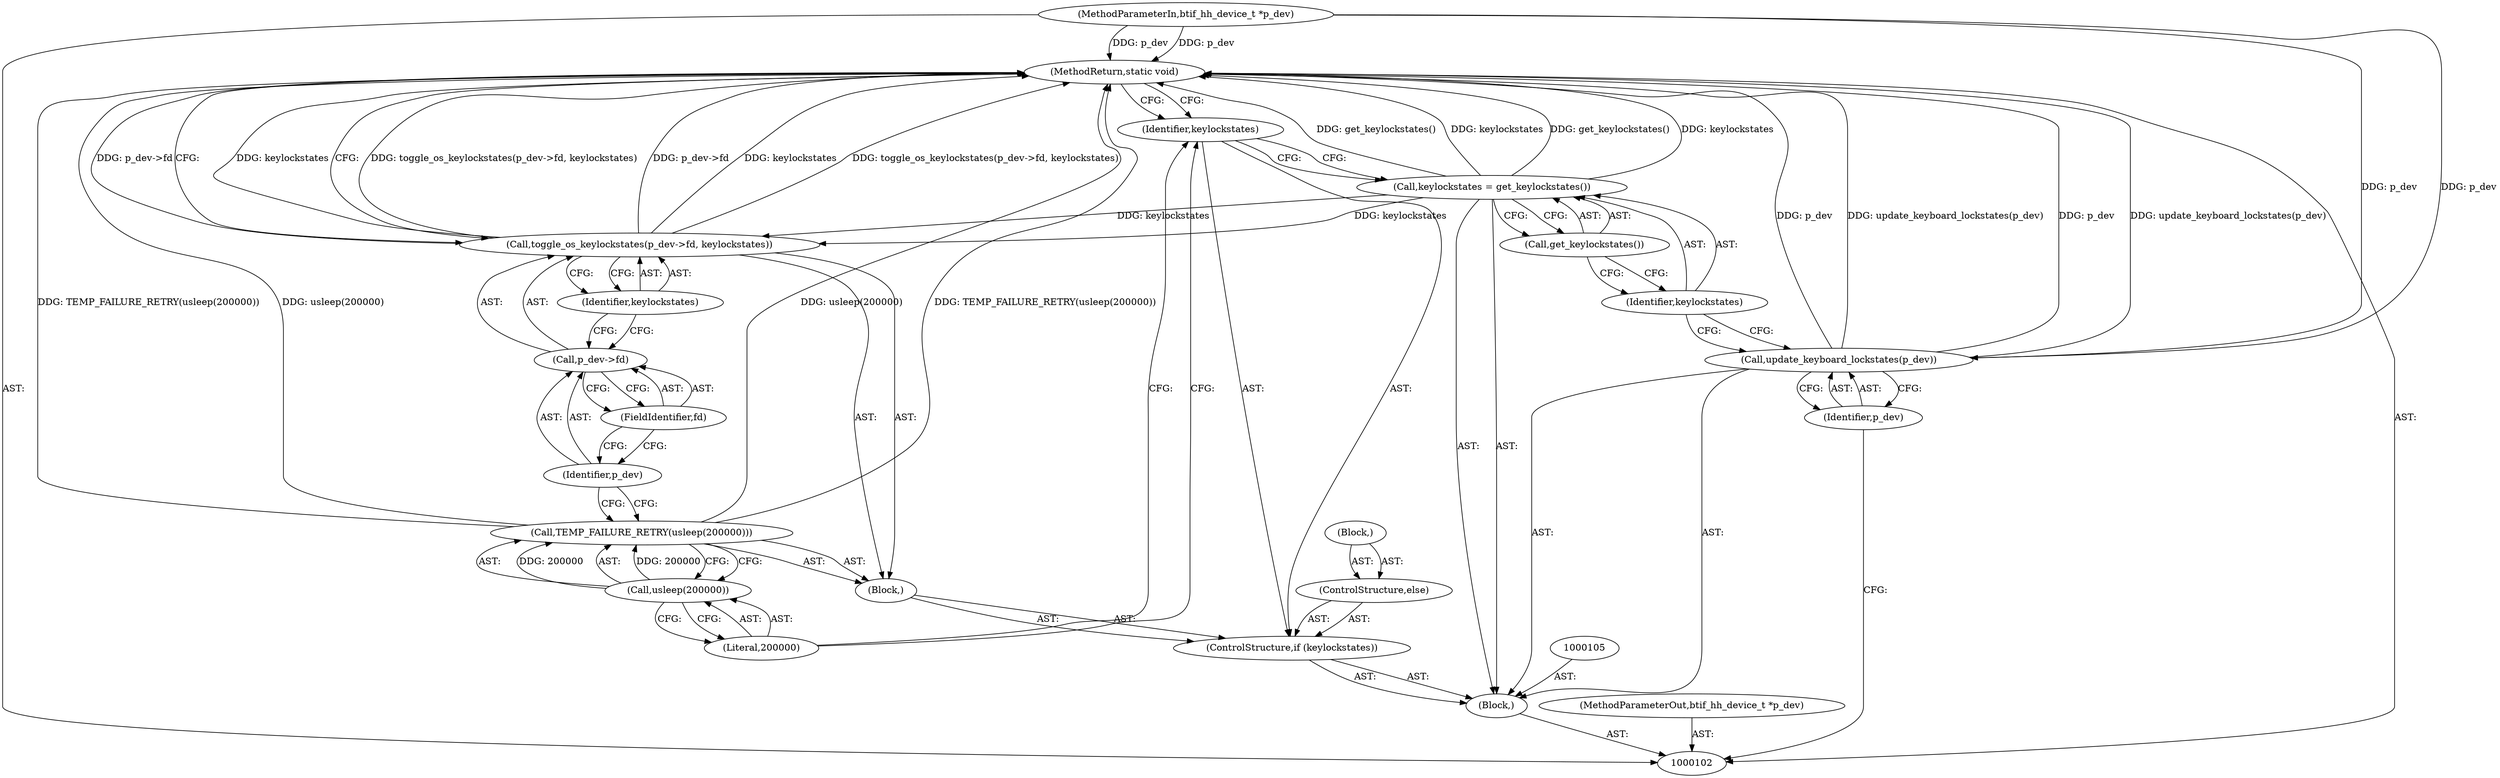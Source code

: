 digraph "0_Android_472271b153c5dc53c28beac55480a8d8434b2d5c_14" {
"1000124" [label="(MethodReturn,static void)"];
"1000103" [label="(MethodParameterIn,btif_hh_device_t *p_dev)"];
"1000160" [label="(MethodParameterOut,btif_hh_device_t *p_dev)"];
"1000110" [label="(Call,get_keylockstates())"];
"1000108" [label="(Call,keylockstates = get_keylockstates())"];
"1000109" [label="(Identifier,keylockstates)"];
"1000111" [label="(ControlStructure,if (keylockstates))"];
"1000112" [label="(Identifier,keylockstates)"];
"1000113" [label="(Block,)"];
"1000104" [label="(Block,)"];
"1000115" [label="(Call,usleep(200000))"];
"1000116" [label="(Literal,200000)"];
"1000114" [label="(Call,TEMP_FAILURE_RETRY(usleep(200000)))"];
"1000118" [label="(Call,p_dev->fd)"];
"1000119" [label="(Identifier,p_dev)"];
"1000120" [label="(FieldIdentifier,fd)"];
"1000121" [label="(Identifier,keylockstates)"];
"1000117" [label="(Call,toggle_os_keylockstates(p_dev->fd, keylockstates))"];
"1000122" [label="(ControlStructure,else)"];
"1000123" [label="(Block,)"];
"1000107" [label="(Identifier,p_dev)"];
"1000106" [label="(Call,update_keyboard_lockstates(p_dev))"];
"1000124" -> "1000102"  [label="AST: "];
"1000124" -> "1000117"  [label="CFG: "];
"1000124" -> "1000112"  [label="CFG: "];
"1000117" -> "1000124"  [label="DDG: toggle_os_keylockstates(p_dev->fd, keylockstates)"];
"1000117" -> "1000124"  [label="DDG: p_dev->fd"];
"1000117" -> "1000124"  [label="DDG: keylockstates"];
"1000106" -> "1000124"  [label="DDG: p_dev"];
"1000106" -> "1000124"  [label="DDG: update_keyboard_lockstates(p_dev)"];
"1000114" -> "1000124"  [label="DDG: TEMP_FAILURE_RETRY(usleep(200000))"];
"1000114" -> "1000124"  [label="DDG: usleep(200000)"];
"1000103" -> "1000124"  [label="DDG: p_dev"];
"1000108" -> "1000124"  [label="DDG: get_keylockstates()"];
"1000108" -> "1000124"  [label="DDG: keylockstates"];
"1000103" -> "1000102"  [label="AST: "];
"1000103" -> "1000124"  [label="DDG: p_dev"];
"1000103" -> "1000106"  [label="DDG: p_dev"];
"1000160" -> "1000102"  [label="AST: "];
"1000110" -> "1000108"  [label="AST: "];
"1000110" -> "1000109"  [label="CFG: "];
"1000108" -> "1000110"  [label="CFG: "];
"1000108" -> "1000104"  [label="AST: "];
"1000108" -> "1000110"  [label="CFG: "];
"1000109" -> "1000108"  [label="AST: "];
"1000110" -> "1000108"  [label="AST: "];
"1000112" -> "1000108"  [label="CFG: "];
"1000108" -> "1000124"  [label="DDG: get_keylockstates()"];
"1000108" -> "1000124"  [label="DDG: keylockstates"];
"1000108" -> "1000117"  [label="DDG: keylockstates"];
"1000109" -> "1000108"  [label="AST: "];
"1000109" -> "1000106"  [label="CFG: "];
"1000110" -> "1000109"  [label="CFG: "];
"1000111" -> "1000104"  [label="AST: "];
"1000112" -> "1000111"  [label="AST: "];
"1000113" -> "1000111"  [label="AST: "];
"1000122" -> "1000111"  [label="AST: "];
"1000112" -> "1000111"  [label="AST: "];
"1000112" -> "1000108"  [label="CFG: "];
"1000116" -> "1000112"  [label="CFG: "];
"1000124" -> "1000112"  [label="CFG: "];
"1000113" -> "1000111"  [label="AST: "];
"1000114" -> "1000113"  [label="AST: "];
"1000117" -> "1000113"  [label="AST: "];
"1000104" -> "1000102"  [label="AST: "];
"1000105" -> "1000104"  [label="AST: "];
"1000106" -> "1000104"  [label="AST: "];
"1000108" -> "1000104"  [label="AST: "];
"1000111" -> "1000104"  [label="AST: "];
"1000115" -> "1000114"  [label="AST: "];
"1000115" -> "1000116"  [label="CFG: "];
"1000116" -> "1000115"  [label="AST: "];
"1000114" -> "1000115"  [label="CFG: "];
"1000115" -> "1000114"  [label="DDG: 200000"];
"1000116" -> "1000115"  [label="AST: "];
"1000116" -> "1000112"  [label="CFG: "];
"1000115" -> "1000116"  [label="CFG: "];
"1000114" -> "1000113"  [label="AST: "];
"1000114" -> "1000115"  [label="CFG: "];
"1000115" -> "1000114"  [label="AST: "];
"1000119" -> "1000114"  [label="CFG: "];
"1000114" -> "1000124"  [label="DDG: TEMP_FAILURE_RETRY(usleep(200000))"];
"1000114" -> "1000124"  [label="DDG: usleep(200000)"];
"1000115" -> "1000114"  [label="DDG: 200000"];
"1000118" -> "1000117"  [label="AST: "];
"1000118" -> "1000120"  [label="CFG: "];
"1000119" -> "1000118"  [label="AST: "];
"1000120" -> "1000118"  [label="AST: "];
"1000121" -> "1000118"  [label="CFG: "];
"1000119" -> "1000118"  [label="AST: "];
"1000119" -> "1000114"  [label="CFG: "];
"1000120" -> "1000119"  [label="CFG: "];
"1000120" -> "1000118"  [label="AST: "];
"1000120" -> "1000119"  [label="CFG: "];
"1000118" -> "1000120"  [label="CFG: "];
"1000121" -> "1000117"  [label="AST: "];
"1000121" -> "1000118"  [label="CFG: "];
"1000117" -> "1000121"  [label="CFG: "];
"1000117" -> "1000113"  [label="AST: "];
"1000117" -> "1000121"  [label="CFG: "];
"1000118" -> "1000117"  [label="AST: "];
"1000121" -> "1000117"  [label="AST: "];
"1000124" -> "1000117"  [label="CFG: "];
"1000117" -> "1000124"  [label="DDG: toggle_os_keylockstates(p_dev->fd, keylockstates)"];
"1000117" -> "1000124"  [label="DDG: p_dev->fd"];
"1000117" -> "1000124"  [label="DDG: keylockstates"];
"1000108" -> "1000117"  [label="DDG: keylockstates"];
"1000122" -> "1000111"  [label="AST: "];
"1000123" -> "1000122"  [label="AST: "];
"1000123" -> "1000122"  [label="AST: "];
"1000107" -> "1000106"  [label="AST: "];
"1000107" -> "1000102"  [label="CFG: "];
"1000106" -> "1000107"  [label="CFG: "];
"1000106" -> "1000104"  [label="AST: "];
"1000106" -> "1000107"  [label="CFG: "];
"1000107" -> "1000106"  [label="AST: "];
"1000109" -> "1000106"  [label="CFG: "];
"1000106" -> "1000124"  [label="DDG: p_dev"];
"1000106" -> "1000124"  [label="DDG: update_keyboard_lockstates(p_dev)"];
"1000103" -> "1000106"  [label="DDG: p_dev"];
}
